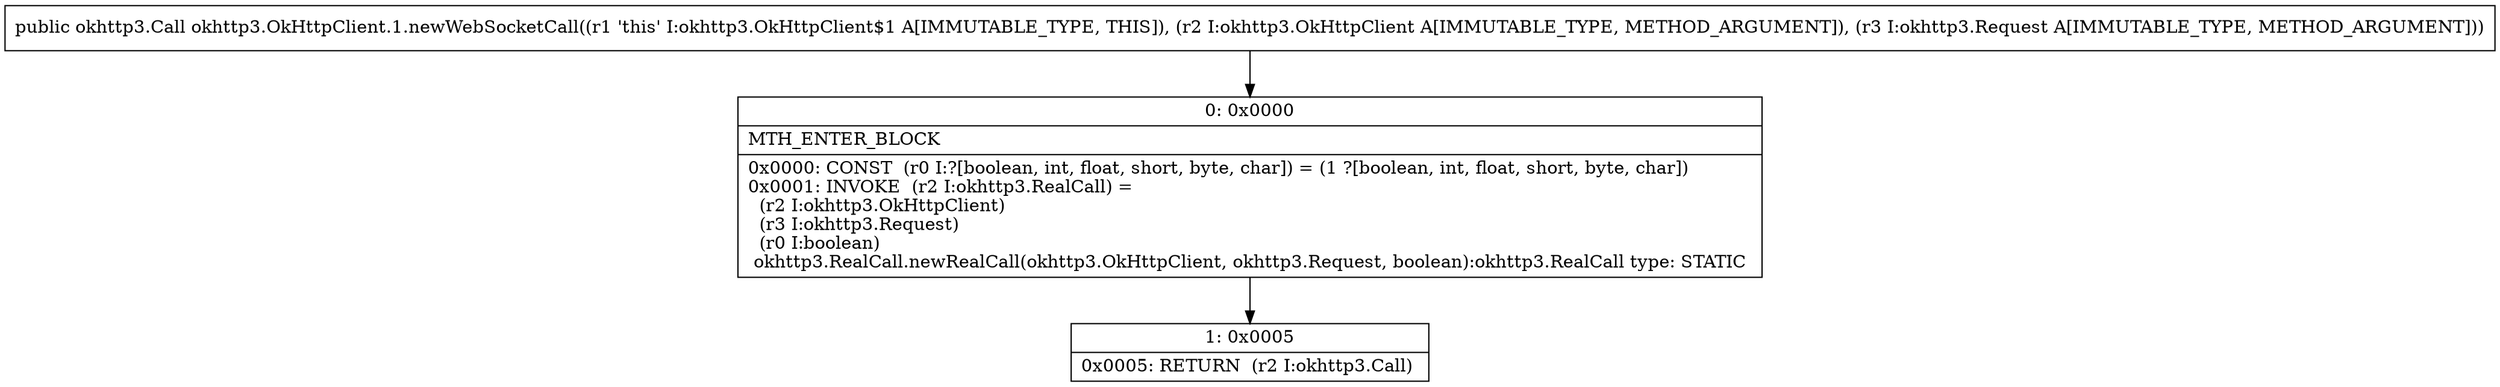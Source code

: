 digraph "CFG forokhttp3.OkHttpClient.1.newWebSocketCall(Lokhttp3\/OkHttpClient;Lokhttp3\/Request;)Lokhttp3\/Call;" {
Node_0 [shape=record,label="{0\:\ 0x0000|MTH_ENTER_BLOCK\l|0x0000: CONST  (r0 I:?[boolean, int, float, short, byte, char]) = (1 ?[boolean, int, float, short, byte, char]) \l0x0001: INVOKE  (r2 I:okhttp3.RealCall) = \l  (r2 I:okhttp3.OkHttpClient)\l  (r3 I:okhttp3.Request)\l  (r0 I:boolean)\l okhttp3.RealCall.newRealCall(okhttp3.OkHttpClient, okhttp3.Request, boolean):okhttp3.RealCall type: STATIC \l}"];
Node_1 [shape=record,label="{1\:\ 0x0005|0x0005: RETURN  (r2 I:okhttp3.Call) \l}"];
MethodNode[shape=record,label="{public okhttp3.Call okhttp3.OkHttpClient.1.newWebSocketCall((r1 'this' I:okhttp3.OkHttpClient$1 A[IMMUTABLE_TYPE, THIS]), (r2 I:okhttp3.OkHttpClient A[IMMUTABLE_TYPE, METHOD_ARGUMENT]), (r3 I:okhttp3.Request A[IMMUTABLE_TYPE, METHOD_ARGUMENT])) }"];
MethodNode -> Node_0;
Node_0 -> Node_1;
}

